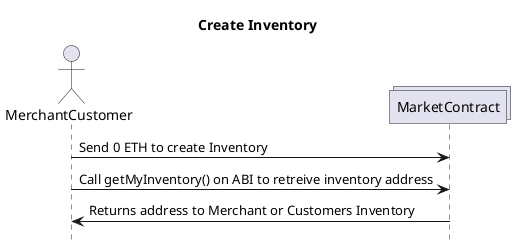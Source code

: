 @startuml
hide footbox
title Create Inventory

actor MerchantCustomer
collections MarketContract

MerchantCustomer -> MarketContract : Send 0 ETH to create Inventory
MerchantCustomer -> MarketContract : Call getMyInventory() on ABI to retreive inventory address
MarketContract -> MerchantCustomer : Returns address to Merchant or Customers Inventory

@enduml